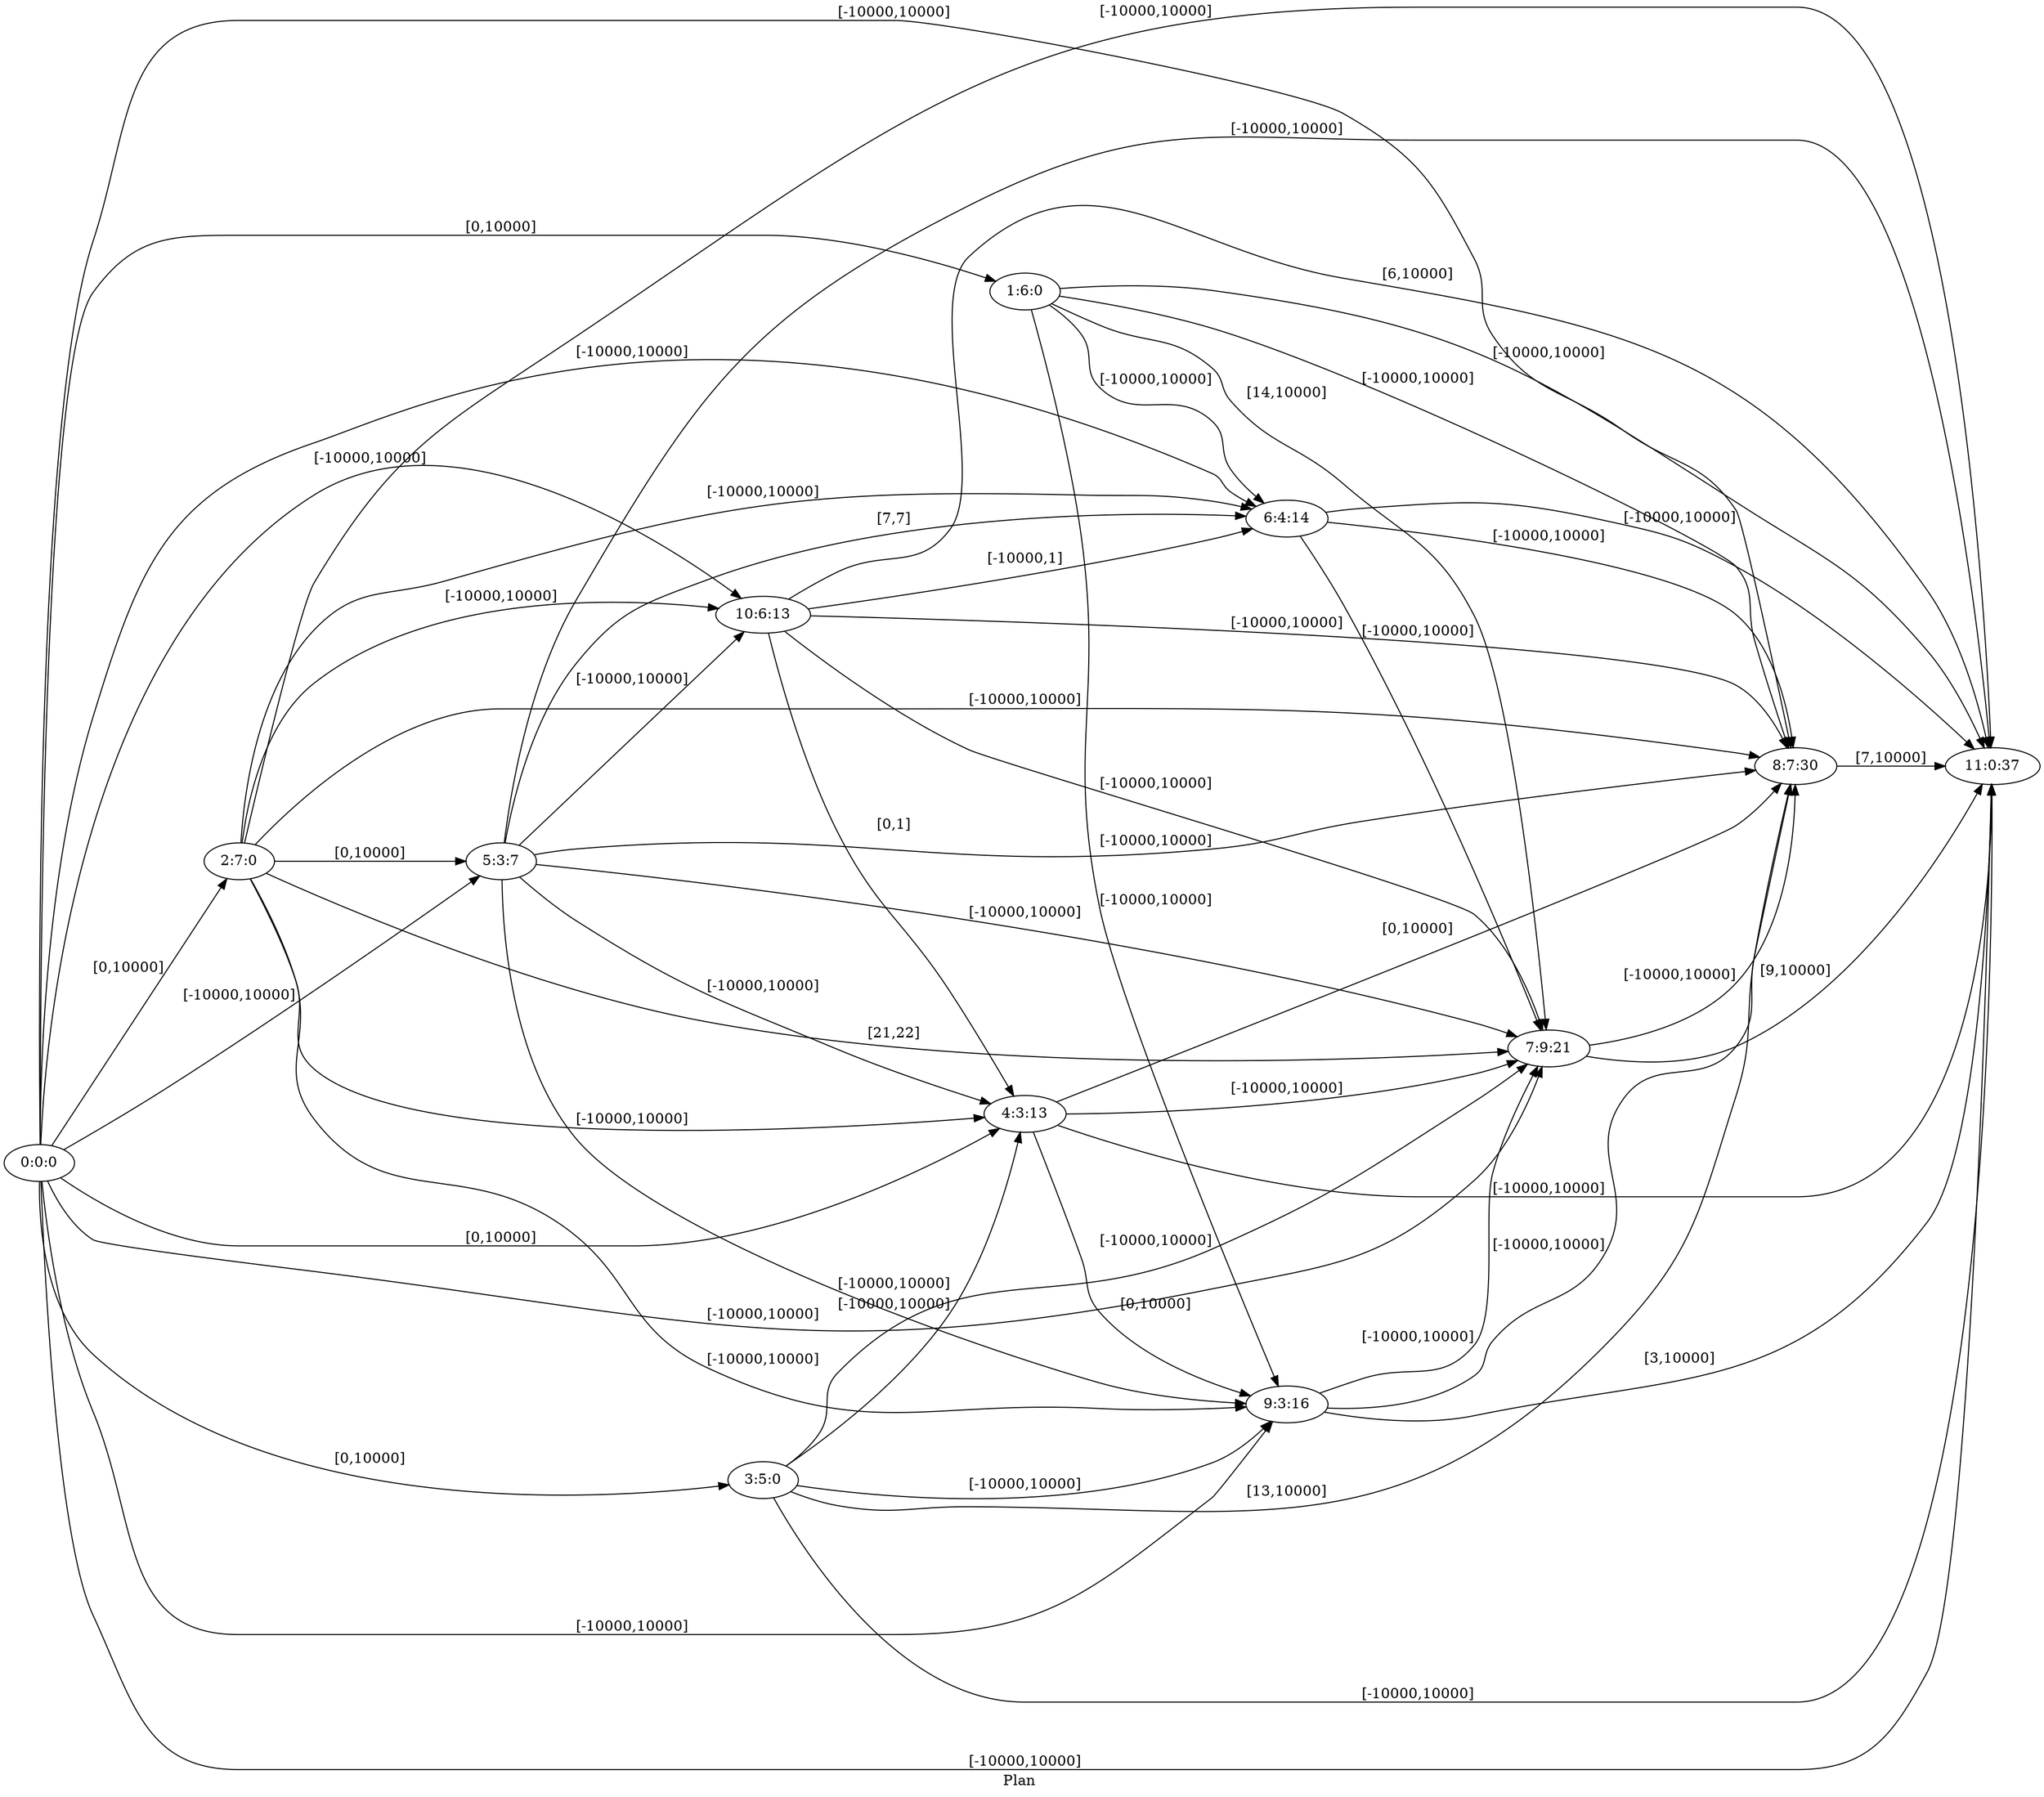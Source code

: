 digraph G {
 rankdir = LR;
 nodesep = .45; 
 size = 30;
label="Plan ";
 fldt = 0.53691;
"0:0:0"->"1:6:0"[ label = "[0,10000]"];
"0:0:0"->"2:7:0"[ label = "[0,10000]"];
"0:0:0"->"3:5:0"[ label = "[0,10000]"];
"0:0:0"->"4:3:13"[ label = "[0,10000]"];
"0:0:0"->"5:3:7"[ label = "[-10000,10000]"];
"0:0:0"->"6:4:14"[ label = "[-10000,10000]"];
"0:0:0"->"7:9:21"[ label = "[-10000,10000]"];
"0:0:0"->"8:7:30"[ label = "[-10000,10000]"];
"0:0:0"->"9:3:16"[ label = "[-10000,10000]"];
"0:0:0"->"10:6:13"[ label = "[-10000,10000]"];
"0:0:0"->"11:0:37"[ label = "[-10000,10000]"];
"1:6:0"->"6:4:14"[ label = "[-10000,10000]"];
"1:6:0"->"7:9:21"[ label = "[14,10000]"];
"1:6:0"->"8:7:30"[ label = "[-10000,10000]"];
"1:6:0"->"9:3:16"[ label = "[-10000,10000]"];
"1:6:0"->"11:0:37"[ label = "[-10000,10000]"];
"2:7:0"->"4:3:13"[ label = "[-10000,10000]"];
"2:7:0"->"5:3:7"[ label = "[0,10000]"];
"2:7:0"->"6:4:14"[ label = "[-10000,10000]"];
"2:7:0"->"7:9:21"[ label = "[21,22]"];
"2:7:0"->"8:7:30"[ label = "[-10000,10000]"];
"2:7:0"->"9:3:16"[ label = "[-10000,10000]"];
"2:7:0"->"10:6:13"[ label = "[-10000,10000]"];
"2:7:0"->"11:0:37"[ label = "[-10000,10000]"];
"3:5:0"->"4:3:13"[ label = "[-10000,10000]"];
"3:5:0"->"7:9:21"[ label = "[-10000,10000]"];
"3:5:0"->"8:7:30"[ label = "[13,10000]"];
"3:5:0"->"9:3:16"[ label = "[-10000,10000]"];
"3:5:0"->"11:0:37"[ label = "[-10000,10000]"];
"4:3:13"->"7:9:21"[ label = "[-10000,10000]"];
"4:3:13"->"8:7:30"[ label = "[0,10000]"];
"4:3:13"->"9:3:16"[ label = "[0,10000]"];
"4:3:13"->"11:0:37"[ label = "[-10000,10000]"];
"5:3:7"->"4:3:13"[ label = "[-10000,10000]"];
"5:3:7"->"6:4:14"[ label = "[7,7]"];
"5:3:7"->"7:9:21"[ label = "[-10000,10000]"];
"5:3:7"->"8:7:30"[ label = "[-10000,10000]"];
"5:3:7"->"9:3:16"[ label = "[-10000,10000]"];
"5:3:7"->"10:6:13"[ label = "[-10000,10000]"];
"5:3:7"->"11:0:37"[ label = "[-10000,10000]"];
"6:4:14"->"7:9:21"[ label = "[-10000,10000]"];
"6:4:14"->"8:7:30"[ label = "[-10000,10000]"];
"6:4:14"->"11:0:37"[ label = "[-10000,10000]"];
"7:9:21"->"8:7:30"[ label = "[-10000,10000]"];
"7:9:21"->"11:0:37"[ label = "[9,10000]"];
"8:7:30"->"11:0:37"[ label = "[7,10000]"];
"9:3:16"->"7:9:21"[ label = "[-10000,10000]"];
"9:3:16"->"8:7:30"[ label = "[-10000,10000]"];
"9:3:16"->"11:0:37"[ label = "[3,10000]"];
"10:6:13"->"4:3:13"[ label = "[0,1]"];
"10:6:13"->"6:4:14"[ label = "[-10000,1]"];
"10:6:13"->"7:9:21"[ label = "[-10000,10000]"];
"10:6:13"->"8:7:30"[ label = "[-10000,10000]"];
"10:6:13"->"11:0:37"[ label = "[6,10000]"];
}
